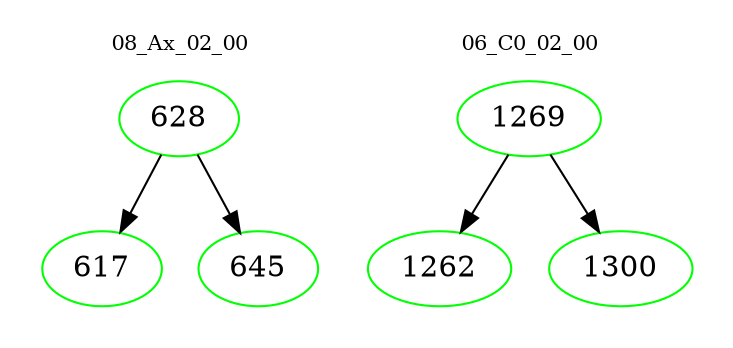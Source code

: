 digraph{
subgraph cluster_0 {
color = white
label = "08_Ax_02_00";
fontsize=10;
T0_628 [label="628", color="green"]
T0_628 -> T0_617 [color="black"]
T0_617 [label="617", color="green"]
T0_628 -> T0_645 [color="black"]
T0_645 [label="645", color="green"]
}
subgraph cluster_1 {
color = white
label = "06_C0_02_00";
fontsize=10;
T1_1269 [label="1269", color="green"]
T1_1269 -> T1_1262 [color="black"]
T1_1262 [label="1262", color="green"]
T1_1269 -> T1_1300 [color="black"]
T1_1300 [label="1300", color="green"]
}
}
